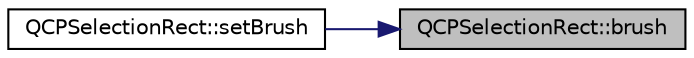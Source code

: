 digraph "QCPSelectionRect::brush"
{
 // LATEX_PDF_SIZE
  edge [fontname="Helvetica",fontsize="10",labelfontname="Helvetica",labelfontsize="10"];
  node [fontname="Helvetica",fontsize="10",shape=record];
  rankdir="RL";
  Node1 [label="QCPSelectionRect::brush",height=0.2,width=0.4,color="black", fillcolor="grey75", style="filled", fontcolor="black",tooltip=" "];
  Node1 -> Node2 [dir="back",color="midnightblue",fontsize="10",style="solid",fontname="Helvetica"];
  Node2 [label="QCPSelectionRect::setBrush",height=0.2,width=0.4,color="black", fillcolor="white", style="filled",URL="$classQCPSelectionRect.html#ab0c66f1484418782efa01f4153611080",tooltip=" "];
}
